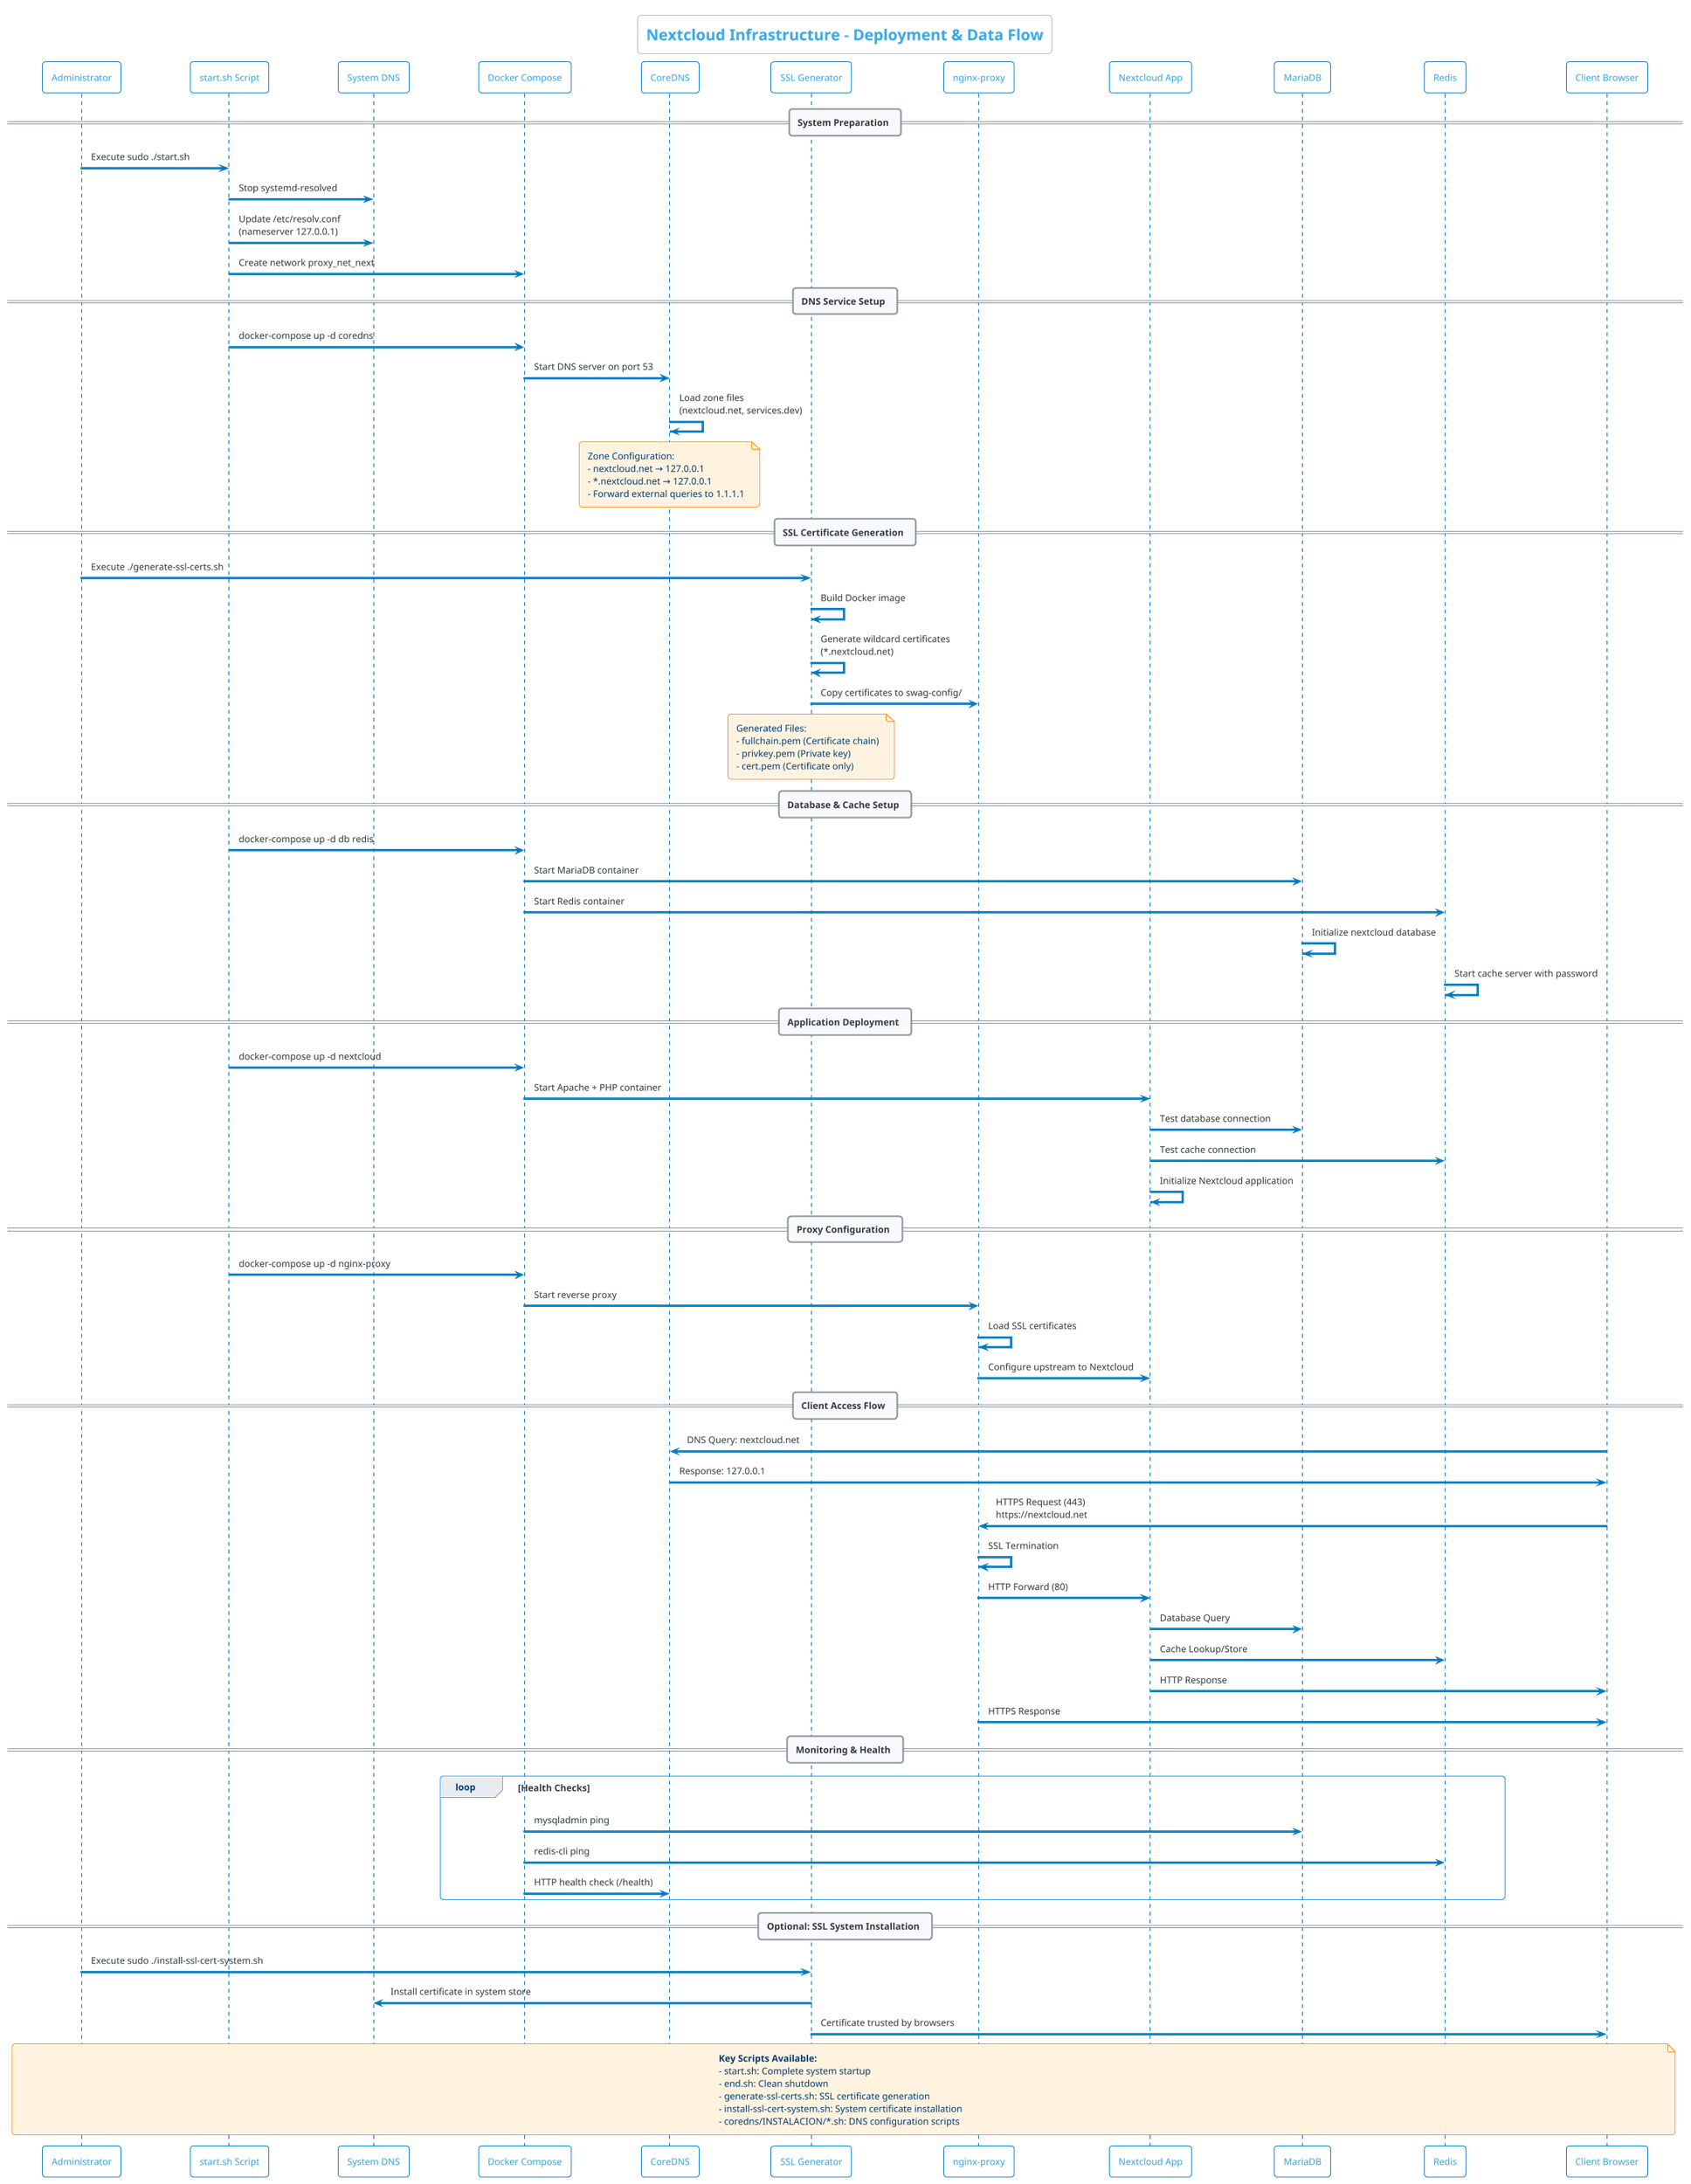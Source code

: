 @startuml Nextcloud Deployment Flow
!theme cerulean-outline

title Nextcloud Infrastructure - Deployment & Data Flow

skinparam sequence {
    ArrowColor #0277BD
    LifeLineBackgroundColor #E1F5FE
    LifeLineBorderColor #0277BD
    ParticipantBackgroundColor #FFFFFF
    ParticipantBorderColor #0277BD
}

skinparam note {
    BackgroundColor #FFF3E0
    BorderColor #FF8F00
}

participant "Administrator" as admin
participant "start.sh Script" as start_script
participant "System DNS" as sys_dns
participant "Docker Compose" as docker
participant "CoreDNS" as coredns
participant "SSL Generator" as ssl_gen
participant "nginx-proxy" as nginx
participant "Nextcloud App" as nextcloud
participant "MariaDB" as mariadb
participant "Redis" as redis
participant "Client Browser" as browser

== System Preparation ==
admin -> start_script : Execute sudo ./start.sh
start_script -> sys_dns : Stop systemd-resolved
start_script -> sys_dns : Update /etc/resolv.conf\n(nameserver 127.0.0.1)
start_script -> docker : Create network proxy_net_next

== DNS Service Setup ==
start_script -> docker : docker-compose up -d coredns
docker -> coredns : Start DNS server on port 53
coredns -> coredns : Load zone files\n(nextcloud.net, services.dev)

note over coredns
    Zone Configuration:
    - nextcloud.net → 127.0.0.1
    - *.nextcloud.net → 127.0.0.1
    - Forward external queries to 1.1.1.1
end note

== SSL Certificate Generation ==
admin -> ssl_gen : Execute ./generate-ssl-certs.sh
ssl_gen -> ssl_gen : Build Docker image
ssl_gen -> ssl_gen : Generate wildcard certificates\n(*.nextcloud.net)
ssl_gen -> nginx : Copy certificates to swag-config/

note over ssl_gen
    Generated Files:
    - fullchain.pem (Certificate chain)
    - privkey.pem (Private key)
    - cert.pem (Certificate only)
end note

== Database & Cache Setup ==
start_script -> docker : docker-compose up -d db redis
docker -> mariadb : Start MariaDB container
docker -> redis : Start Redis container
mariadb -> mariadb : Initialize nextcloud database
redis -> redis : Start cache server with password

== Application Deployment ==
start_script -> docker : docker-compose up -d nextcloud
docker -> nextcloud : Start Apache + PHP container
nextcloud -> mariadb : Test database connection
nextcloud -> redis : Test cache connection
nextcloud -> nextcloud : Initialize Nextcloud application

== Proxy Configuration ==
start_script -> docker : docker-compose up -d nginx-proxy
docker -> nginx : Start reverse proxy
nginx -> nginx : Load SSL certificates
nginx -> nextcloud : Configure upstream to Nextcloud

== Client Access Flow ==
browser -> coredns : DNS Query: nextcloud.net
coredns -> browser : Response: 127.0.0.1

browser -> nginx : HTTPS Request (443)\nhttps://nextcloud.net
nginx -> nginx : SSL Termination
nginx -> nextcloud : HTTP Forward (80)
nextcloud -> mariadb : Database Query
nextcloud -> redis : Cache Lookup/Store
nextcloud -> browser : HTTP Response
nginx -> browser : HTTPS Response

== Monitoring & Health ==
loop Health Checks
    docker -> mariadb : mysqladmin ping
    docker -> redis : redis-cli ping
    docker -> coredns : HTTP health check (/health)
end

== Optional: SSL System Installation ==
admin -> ssl_gen : Execute sudo ./install-ssl-cert-system.sh
ssl_gen -> sys_dns : Install certificate in system store
ssl_gen -> browser : Certificate trusted by browsers

note over admin, browser
    **Key Scripts Available:**
    - start.sh: Complete system startup
    - end.sh: Clean shutdown
    - generate-ssl-certs.sh: SSL certificate generation
    - install-ssl-cert-system.sh: System certificate installation
    - coredns/INSTALACION/*.sh: DNS configuration scripts
end note

@enduml